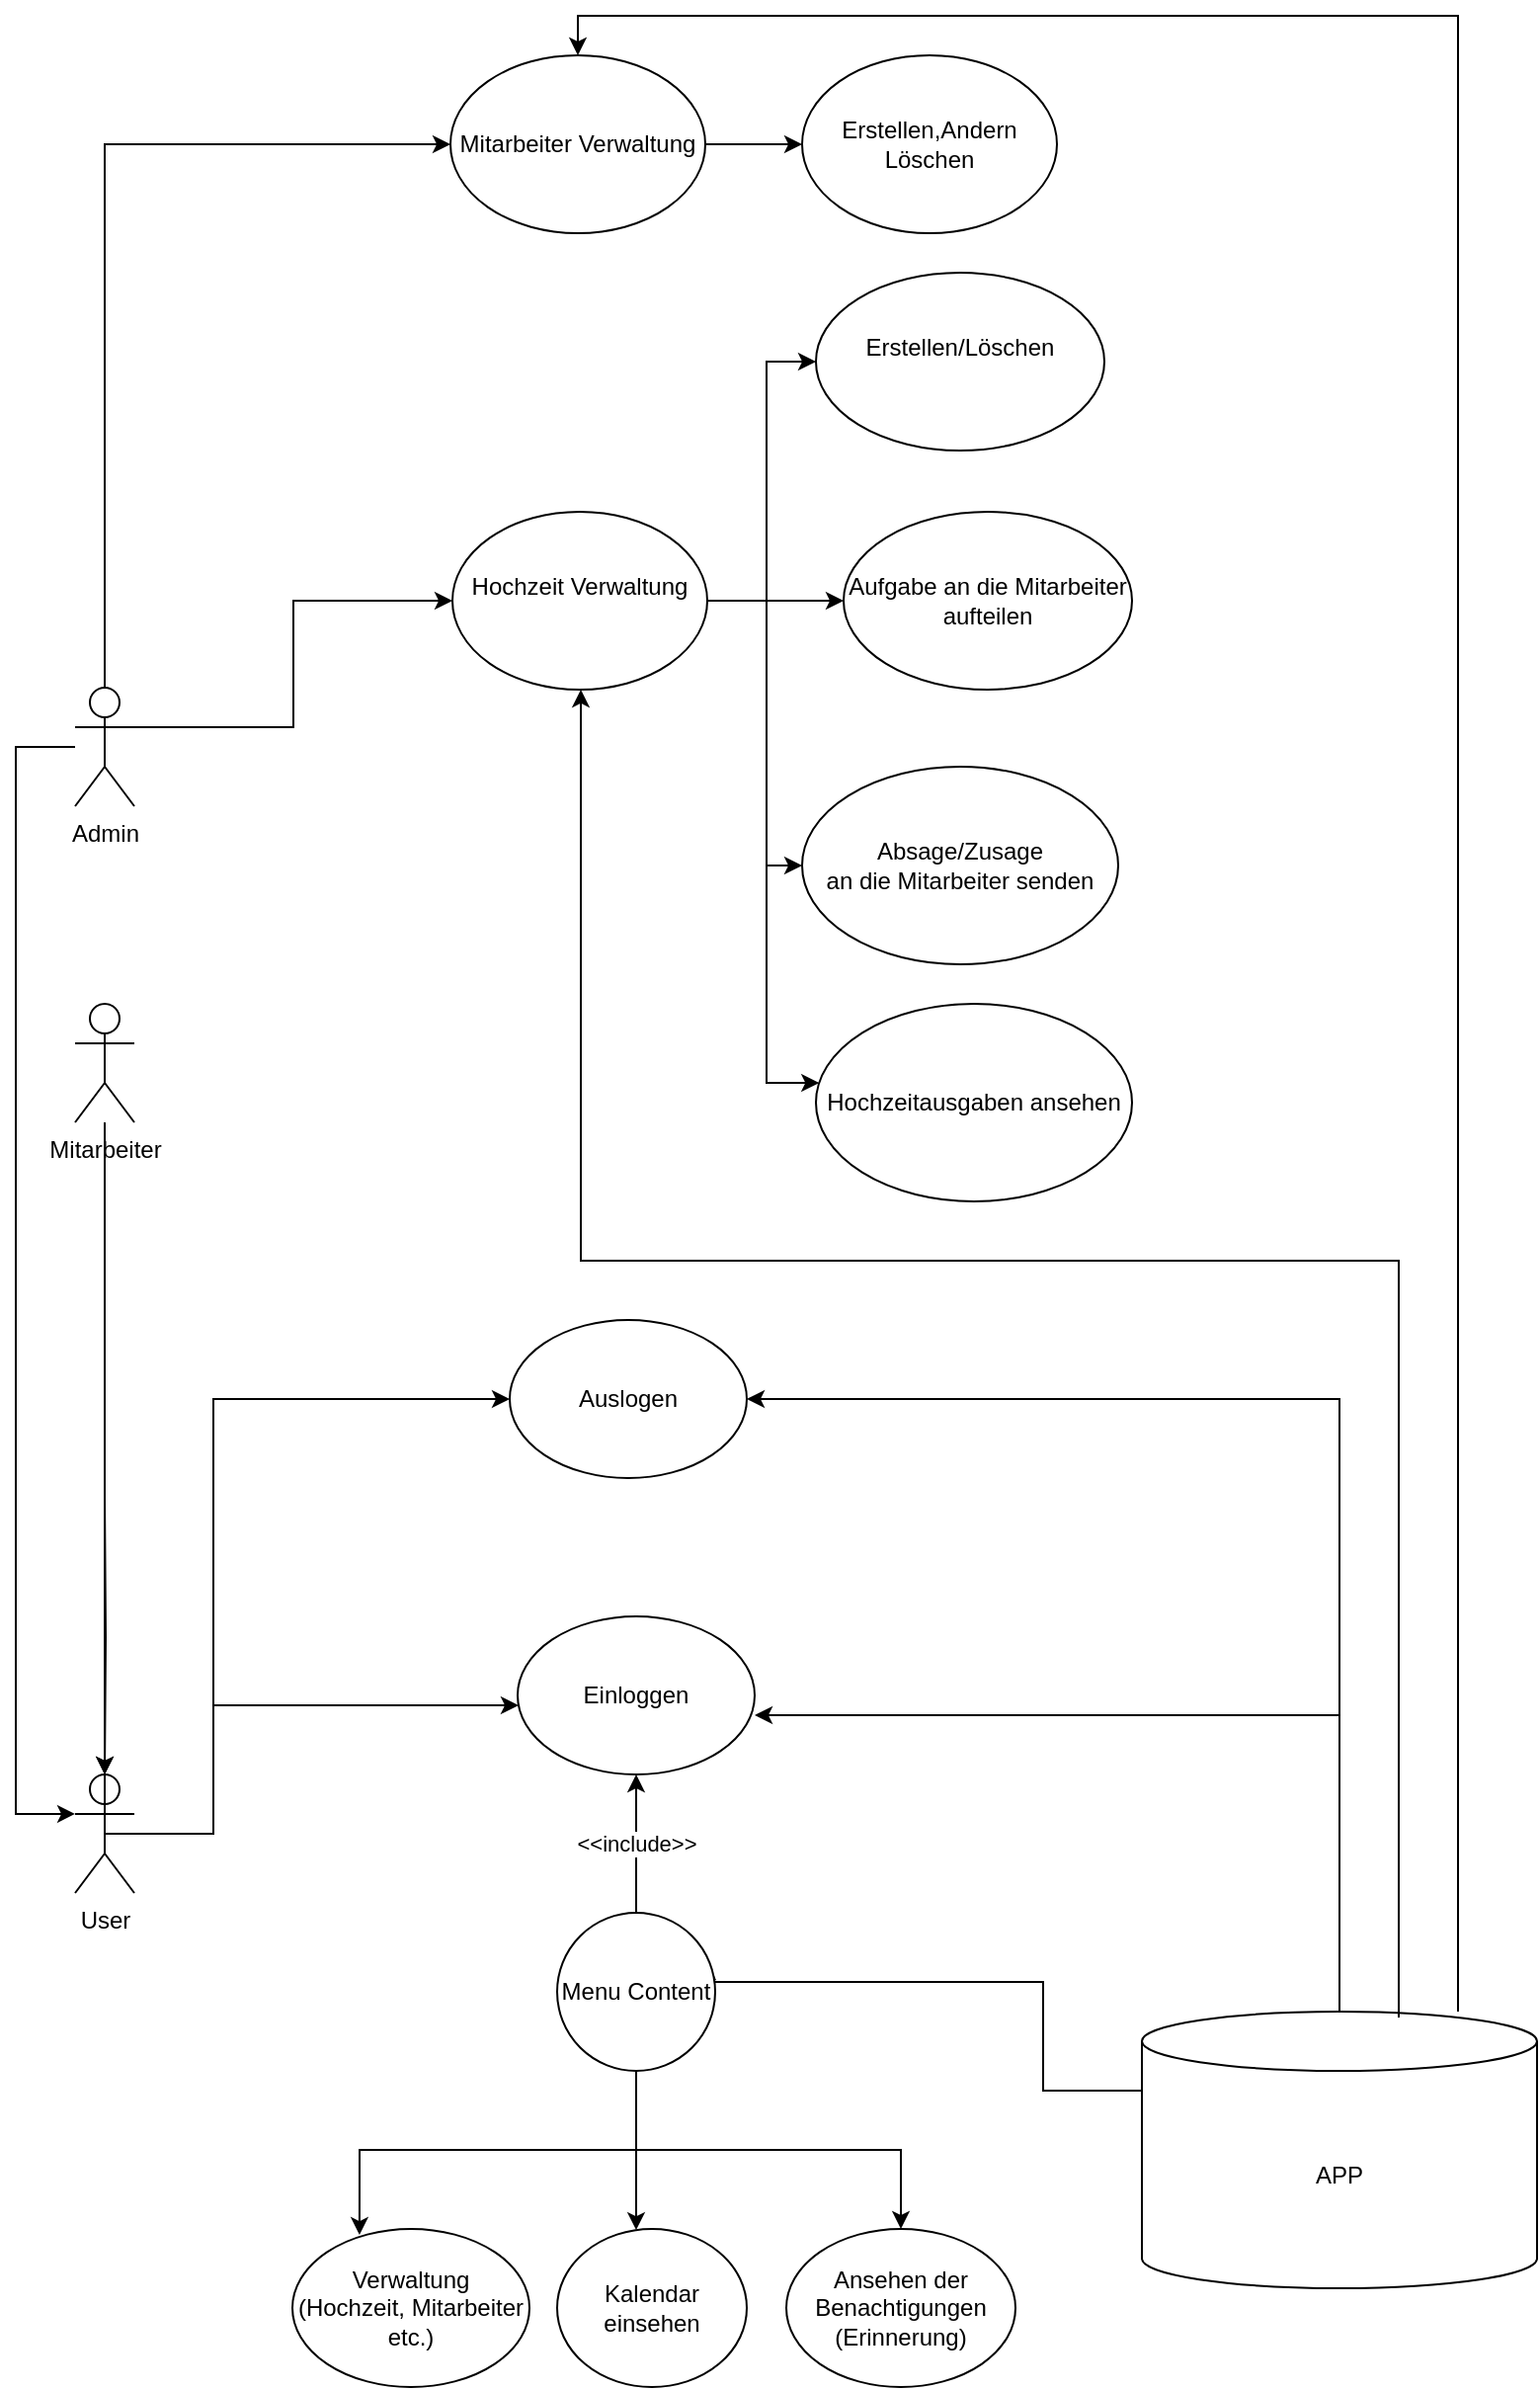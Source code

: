 <mxfile version="21.0.2" type="github">
  <diagram name="Seite-1" id="wkQMpT6iIEVjJQEx3GDW">
    <mxGraphModel dx="880" dy="1575" grid="1" gridSize="10" guides="1" tooltips="1" connect="1" arrows="1" fold="1" page="1" pageScale="1" pageWidth="827" pageHeight="1169" math="0" shadow="0">
      <root>
        <mxCell id="0" />
        <mxCell id="1" parent="0" />
        <mxCell id="ZHiQiYsTTJC8IIRNRTqC-14" style="edgeStyle=orthogonalEdgeStyle;rounded=0;orthogonalLoop=1;jettySize=auto;html=1;" edge="1" parent="1" source="ZHiQiYsTTJC8IIRNRTqC-1" target="ZHiQiYsTTJC8IIRNRTqC-19">
          <mxGeometry relative="1" as="geometry">
            <mxPoint x="340" y="-20" as="targetPoint" />
            <Array as="points">
              <mxPoint x="200" y="40" />
              <mxPoint x="200" y="-25" />
            </Array>
          </mxGeometry>
        </mxCell>
        <mxCell id="ZHiQiYsTTJC8IIRNRTqC-1" value="User" style="shape=umlActor;verticalLabelPosition=bottom;verticalAlign=top;html=1;outlineConnect=0;" vertex="1" parent="1">
          <mxGeometry x="130" y="10" width="30" height="60" as="geometry" />
        </mxCell>
        <mxCell id="ZHiQiYsTTJC8IIRNRTqC-34" style="edgeStyle=orthogonalEdgeStyle;rounded=0;orthogonalLoop=1;jettySize=auto;html=1;exitX=0;exitY=0.5;exitDx=0;exitDy=0;exitPerimeter=0;entryX=0.95;entryY=0.313;entryDx=0;entryDy=0;entryPerimeter=0;" edge="1" parent="1" source="ZHiQiYsTTJC8IIRNRTqC-5" target="ZHiQiYsTTJC8IIRNRTqC-24">
          <mxGeometry relative="1" as="geometry">
            <Array as="points">
              <mxPoint x="620" y="170" />
              <mxPoint x="620" y="115" />
            </Array>
          </mxGeometry>
        </mxCell>
        <mxCell id="ZHiQiYsTTJC8IIRNRTqC-62" style="edgeStyle=orthogonalEdgeStyle;rounded=0;orthogonalLoop=1;jettySize=auto;html=1;exitX=0.5;exitY=0;exitDx=0;exitDy=0;exitPerimeter=0;entryX=1;entryY=0.5;entryDx=0;entryDy=0;" edge="1" parent="1" source="ZHiQiYsTTJC8IIRNRTqC-5" target="ZHiQiYsTTJC8IIRNRTqC-44">
          <mxGeometry relative="1" as="geometry" />
        </mxCell>
        <mxCell id="ZHiQiYsTTJC8IIRNRTqC-84" style="edgeStyle=orthogonalEdgeStyle;rounded=0;orthogonalLoop=1;jettySize=auto;html=1;entryX=0.5;entryY=0;entryDx=0;entryDy=0;" edge="1" parent="1" source="ZHiQiYsTTJC8IIRNRTqC-5" target="ZHiQiYsTTJC8IIRNRTqC-73">
          <mxGeometry relative="1" as="geometry">
            <mxPoint x="770" y="-850" as="targetPoint" />
            <Array as="points">
              <mxPoint x="830" y="-880" />
              <mxPoint x="385" y="-880" />
            </Array>
          </mxGeometry>
        </mxCell>
        <mxCell id="ZHiQiYsTTJC8IIRNRTqC-5" value="APP" style="shape=cylinder3;whiteSpace=wrap;html=1;boundedLbl=1;backgroundOutline=1;size=15;" vertex="1" parent="1">
          <mxGeometry x="670" y="130" width="200" height="140" as="geometry" />
        </mxCell>
        <mxCell id="ZHiQiYsTTJC8IIRNRTqC-48" style="edgeStyle=orthogonalEdgeStyle;rounded=0;orthogonalLoop=1;jettySize=auto;html=1;entryX=0.5;entryY=0;entryDx=0;entryDy=0;entryPerimeter=0;" edge="1" parent="1" target="ZHiQiYsTTJC8IIRNRTqC-1">
          <mxGeometry relative="1" as="geometry">
            <mxPoint x="145" y="-130" as="sourcePoint" />
          </mxGeometry>
        </mxCell>
        <mxCell id="ZHiQiYsTTJC8IIRNRTqC-60" style="edgeStyle=orthogonalEdgeStyle;rounded=0;orthogonalLoop=1;jettySize=auto;html=1;entryX=0;entryY=0.333;entryDx=0;entryDy=0;entryPerimeter=0;" edge="1" parent="1" source="ZHiQiYsTTJC8IIRNRTqC-8" target="ZHiQiYsTTJC8IIRNRTqC-1">
          <mxGeometry relative="1" as="geometry">
            <mxPoint x="50" y="50" as="targetPoint" />
            <Array as="points">
              <mxPoint x="100" y="-510" />
              <mxPoint x="100" y="30" />
            </Array>
          </mxGeometry>
        </mxCell>
        <mxCell id="ZHiQiYsTTJC8IIRNRTqC-82" style="edgeStyle=orthogonalEdgeStyle;rounded=0;orthogonalLoop=1;jettySize=auto;html=1;exitX=1;exitY=0.333;exitDx=0;exitDy=0;exitPerimeter=0;" edge="1" parent="1" source="ZHiQiYsTTJC8IIRNRTqC-8" target="ZHiQiYsTTJC8IIRNRTqC-63">
          <mxGeometry relative="1" as="geometry" />
        </mxCell>
        <mxCell id="ZHiQiYsTTJC8IIRNRTqC-83" style="edgeStyle=orthogonalEdgeStyle;rounded=0;orthogonalLoop=1;jettySize=auto;html=1;exitX=0.5;exitY=0;exitDx=0;exitDy=0;exitPerimeter=0;entryX=0;entryY=0.5;entryDx=0;entryDy=0;" edge="1" parent="1" source="ZHiQiYsTTJC8IIRNRTqC-8" target="ZHiQiYsTTJC8IIRNRTqC-73">
          <mxGeometry relative="1" as="geometry" />
        </mxCell>
        <mxCell id="ZHiQiYsTTJC8IIRNRTqC-8" value="Admin" style="shape=umlActor;verticalLabelPosition=bottom;verticalAlign=top;html=1;outlineConnect=0;" vertex="1" parent="1">
          <mxGeometry x="130" y="-540" width="30" height="60" as="geometry" />
        </mxCell>
        <mxCell id="ZHiQiYsTTJC8IIRNRTqC-39" value="" style="edgeStyle=orthogonalEdgeStyle;rounded=0;orthogonalLoop=1;jettySize=auto;html=1;" edge="1" parent="1" source="ZHiQiYsTTJC8IIRNRTqC-24" target="ZHiQiYsTTJC8IIRNRTqC-15">
          <mxGeometry relative="1" as="geometry">
            <Array as="points">
              <mxPoint x="414" y="220" />
              <mxPoint x="414" y="220" />
            </Array>
          </mxGeometry>
        </mxCell>
        <mxCell id="ZHiQiYsTTJC8IIRNRTqC-15" value="Kalendar einsehen" style="ellipse;whiteSpace=wrap;html=1;" vertex="1" parent="1">
          <mxGeometry x="374" y="240" width="96" height="80" as="geometry" />
        </mxCell>
        <mxCell id="ZHiQiYsTTJC8IIRNRTqC-18" value="&lt;div&gt;Verwaltung&lt;/div&gt;(Hochzeit, Mitarbeiter etc.)" style="ellipse;whiteSpace=wrap;html=1;" vertex="1" parent="1">
          <mxGeometry x="240" y="240" width="120" height="80" as="geometry" />
        </mxCell>
        <mxCell id="ZHiQiYsTTJC8IIRNRTqC-19" value="Einloggen" style="ellipse;whiteSpace=wrap;html=1;" vertex="1" parent="1">
          <mxGeometry x="354" y="-70" width="120" height="80" as="geometry" />
        </mxCell>
        <mxCell id="ZHiQiYsTTJC8IIRNRTqC-29" value="&lt;div&gt;&amp;lt;&amp;lt;include&amp;gt;&amp;gt;&lt;/div&gt;" style="edgeStyle=orthogonalEdgeStyle;rounded=0;orthogonalLoop=1;jettySize=auto;html=1;" edge="1" parent="1" source="ZHiQiYsTTJC8IIRNRTqC-24" target="ZHiQiYsTTJC8IIRNRTqC-19">
          <mxGeometry relative="1" as="geometry" />
        </mxCell>
        <mxCell id="ZHiQiYsTTJC8IIRNRTqC-35" style="edgeStyle=orthogonalEdgeStyle;rounded=0;orthogonalLoop=1;jettySize=auto;html=1;exitX=0.5;exitY=1;exitDx=0;exitDy=0;entryX=0.283;entryY=0.038;entryDx=0;entryDy=0;entryPerimeter=0;" edge="1" parent="1" source="ZHiQiYsTTJC8IIRNRTqC-24" target="ZHiQiYsTTJC8IIRNRTqC-18">
          <mxGeometry relative="1" as="geometry">
            <Array as="points">
              <mxPoint x="414" y="200" />
              <mxPoint x="274" y="200" />
            </Array>
          </mxGeometry>
        </mxCell>
        <mxCell id="ZHiQiYsTTJC8IIRNRTqC-24" value="Menu Content" style="ellipse;whiteSpace=wrap;html=1;" vertex="1" parent="1">
          <mxGeometry x="374" y="80" width="80" height="80" as="geometry" />
        </mxCell>
        <mxCell id="ZHiQiYsTTJC8IIRNRTqC-40" style="edgeStyle=orthogonalEdgeStyle;rounded=0;orthogonalLoop=1;jettySize=auto;html=1;" edge="1" parent="1" source="ZHiQiYsTTJC8IIRNRTqC-24" target="ZHiQiYsTTJC8IIRNRTqC-26">
          <mxGeometry relative="1" as="geometry">
            <Array as="points">
              <mxPoint x="414" y="200" />
              <mxPoint x="548" y="200" />
            </Array>
          </mxGeometry>
        </mxCell>
        <mxCell id="ZHiQiYsTTJC8IIRNRTqC-26" value="&lt;div&gt;Ansehen der Benachtigungen&lt;/div&gt;&lt;div&gt;(Erinnerung)&lt;br&gt;&lt;/div&gt;" style="ellipse;whiteSpace=wrap;html=1;" vertex="1" parent="1">
          <mxGeometry x="490" y="240" width="116" height="80" as="geometry" />
        </mxCell>
        <mxCell id="ZHiQiYsTTJC8IIRNRTqC-30" style="edgeStyle=orthogonalEdgeStyle;rounded=0;orthogonalLoop=1;jettySize=auto;html=1;exitX=0.5;exitY=0;exitDx=0;exitDy=0;exitPerimeter=0;entryX=1;entryY=0.625;entryDx=0;entryDy=0;entryPerimeter=0;" edge="1" parent="1" source="ZHiQiYsTTJC8IIRNRTqC-5" target="ZHiQiYsTTJC8IIRNRTqC-19">
          <mxGeometry relative="1" as="geometry" />
        </mxCell>
        <mxCell id="ZHiQiYsTTJC8IIRNRTqC-44" value="Auslogen" style="ellipse;whiteSpace=wrap;html=1;" vertex="1" parent="1">
          <mxGeometry x="350" y="-220" width="120" height="80" as="geometry" />
        </mxCell>
        <mxCell id="ZHiQiYsTTJC8IIRNRTqC-56" style="edgeStyle=orthogonalEdgeStyle;rounded=0;orthogonalLoop=1;jettySize=auto;html=1;" edge="1" parent="1" source="ZHiQiYsTTJC8IIRNRTqC-52" target="ZHiQiYsTTJC8IIRNRTqC-1">
          <mxGeometry relative="1" as="geometry" />
        </mxCell>
        <mxCell id="ZHiQiYsTTJC8IIRNRTqC-52" value="Mitarbeiter" style="shape=umlActor;verticalLabelPosition=bottom;verticalAlign=top;html=1;outlineConnect=0;" vertex="1" parent="1">
          <mxGeometry x="130" y="-380" width="30" height="60" as="geometry" />
        </mxCell>
        <mxCell id="ZHiQiYsTTJC8IIRNRTqC-61" style="edgeStyle=orthogonalEdgeStyle;rounded=0;orthogonalLoop=1;jettySize=auto;html=1;exitX=0.5;exitY=0;exitDx=0;exitDy=0;exitPerimeter=0;" edge="1" parent="1" source="ZHiQiYsTTJC8IIRNRTqC-1">
          <mxGeometry relative="1" as="geometry">
            <mxPoint x="166" y="-115" as="sourcePoint" />
            <mxPoint x="350" y="-180" as="targetPoint" />
            <Array as="points">
              <mxPoint x="145" y="40" />
              <mxPoint x="200" y="40" />
              <mxPoint x="200" y="-180" />
            </Array>
          </mxGeometry>
        </mxCell>
        <mxCell id="ZHiQiYsTTJC8IIRNRTqC-68" style="edgeStyle=orthogonalEdgeStyle;rounded=0;orthogonalLoop=1;jettySize=auto;html=1;entryX=0;entryY=0.5;entryDx=0;entryDy=0;" edge="1" parent="1" source="ZHiQiYsTTJC8IIRNRTqC-63" target="ZHiQiYsTTJC8IIRNRTqC-67">
          <mxGeometry relative="1" as="geometry">
            <Array as="points">
              <mxPoint x="480" y="-584" />
              <mxPoint x="480" y="-705" />
            </Array>
          </mxGeometry>
        </mxCell>
        <mxCell id="ZHiQiYsTTJC8IIRNRTqC-72" style="edgeStyle=orthogonalEdgeStyle;rounded=0;orthogonalLoop=1;jettySize=auto;html=1;entryX=0;entryY=0.5;entryDx=0;entryDy=0;" edge="1" parent="1" source="ZHiQiYsTTJC8IIRNRTqC-63" target="ZHiQiYsTTJC8IIRNRTqC-64">
          <mxGeometry relative="1" as="geometry">
            <Array as="points">
              <mxPoint x="480" y="-584" />
              <mxPoint x="480" y="-450" />
            </Array>
          </mxGeometry>
        </mxCell>
        <mxCell id="ZHiQiYsTTJC8IIRNRTqC-75" style="edgeStyle=orthogonalEdgeStyle;rounded=0;orthogonalLoop=1;jettySize=auto;html=1;" edge="1" parent="1" source="ZHiQiYsTTJC8IIRNRTqC-63" target="ZHiQiYsTTJC8IIRNRTqC-74">
          <mxGeometry relative="1" as="geometry">
            <Array as="points">
              <mxPoint x="480" y="-584" />
              <mxPoint x="480" y="-340" />
            </Array>
          </mxGeometry>
        </mxCell>
        <mxCell id="ZHiQiYsTTJC8IIRNRTqC-81" style="edgeStyle=orthogonalEdgeStyle;rounded=0;orthogonalLoop=1;jettySize=auto;html=1;exitX=1;exitY=0.5;exitDx=0;exitDy=0;entryX=0;entryY=0.5;entryDx=0;entryDy=0;" edge="1" parent="1" source="ZHiQiYsTTJC8IIRNRTqC-63" target="ZHiQiYsTTJC8IIRNRTqC-69">
          <mxGeometry relative="1" as="geometry" />
        </mxCell>
        <mxCell id="ZHiQiYsTTJC8IIRNRTqC-86" style="edgeStyle=orthogonalEdgeStyle;rounded=0;orthogonalLoop=1;jettySize=auto;html=1;exitX=0.65;exitY=0.021;exitDx=0;exitDy=0;exitPerimeter=0;" edge="1" parent="1" source="ZHiQiYsTTJC8IIRNRTqC-5" target="ZHiQiYsTTJC8IIRNRTqC-63">
          <mxGeometry relative="1" as="geometry">
            <Array as="points">
              <mxPoint x="800" y="-250" />
              <mxPoint x="386" y="-250" />
            </Array>
          </mxGeometry>
        </mxCell>
        <mxCell id="ZHiQiYsTTJC8IIRNRTqC-63" value="&lt;div&gt;Hochzeit Verwaltung&lt;/div&gt;&lt;div&gt;&lt;br&gt;&lt;/div&gt;" style="ellipse;whiteSpace=wrap;html=1;" vertex="1" parent="1">
          <mxGeometry x="321" y="-629" width="129" height="90" as="geometry" />
        </mxCell>
        <mxCell id="ZHiQiYsTTJC8IIRNRTqC-64" value="&lt;div&gt;Absage/Zusage&lt;/div&gt;&lt;div&gt;an die Mitarbeiter senden&lt;br&gt;&lt;/div&gt;" style="ellipse;whiteSpace=wrap;html=1;" vertex="1" parent="1">
          <mxGeometry x="498" y="-500" width="160" height="100" as="geometry" />
        </mxCell>
        <mxCell id="ZHiQiYsTTJC8IIRNRTqC-67" value="&lt;div&gt;Erstellen/Löschen&lt;/div&gt;&lt;div&gt;&lt;br&gt;&lt;/div&gt;" style="ellipse;whiteSpace=wrap;html=1;" vertex="1" parent="1">
          <mxGeometry x="505" y="-750" width="146" height="90" as="geometry" />
        </mxCell>
        <mxCell id="ZHiQiYsTTJC8IIRNRTqC-69" value="Aufgabe an die Mitarbeiter aufteilen" style="ellipse;whiteSpace=wrap;html=1;" vertex="1" parent="1">
          <mxGeometry x="519" y="-629" width="146" height="90" as="geometry" />
        </mxCell>
        <mxCell id="ZHiQiYsTTJC8IIRNRTqC-79" style="edgeStyle=orthogonalEdgeStyle;rounded=0;orthogonalLoop=1;jettySize=auto;html=1;exitX=1;exitY=0.5;exitDx=0;exitDy=0;" edge="1" parent="1" source="ZHiQiYsTTJC8IIRNRTqC-73" target="ZHiQiYsTTJC8IIRNRTqC-78">
          <mxGeometry relative="1" as="geometry" />
        </mxCell>
        <mxCell id="ZHiQiYsTTJC8IIRNRTqC-73" value="Mitarbeiter Verwaltung" style="ellipse;whiteSpace=wrap;html=1;" vertex="1" parent="1">
          <mxGeometry x="320" y="-860" width="129" height="90" as="geometry" />
        </mxCell>
        <mxCell id="ZHiQiYsTTJC8IIRNRTqC-74" value="Hochzeitausgaben ansehen" style="ellipse;whiteSpace=wrap;html=1;" vertex="1" parent="1">
          <mxGeometry x="505" y="-380" width="160" height="100" as="geometry" />
        </mxCell>
        <mxCell id="ZHiQiYsTTJC8IIRNRTqC-78" value="Erstellen,Andern Löschen" style="ellipse;whiteSpace=wrap;html=1;" vertex="1" parent="1">
          <mxGeometry x="498" y="-860" width="129" height="90" as="geometry" />
        </mxCell>
      </root>
    </mxGraphModel>
  </diagram>
</mxfile>
